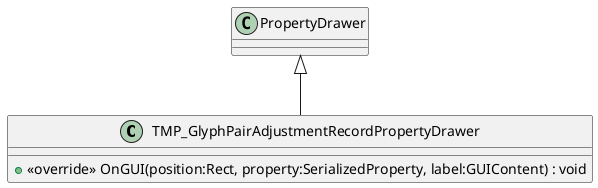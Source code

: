 @startuml
class TMP_GlyphPairAdjustmentRecordPropertyDrawer {
    + <<override>> OnGUI(position:Rect, property:SerializedProperty, label:GUIContent) : void
}
PropertyDrawer <|-- TMP_GlyphPairAdjustmentRecordPropertyDrawer
@enduml
